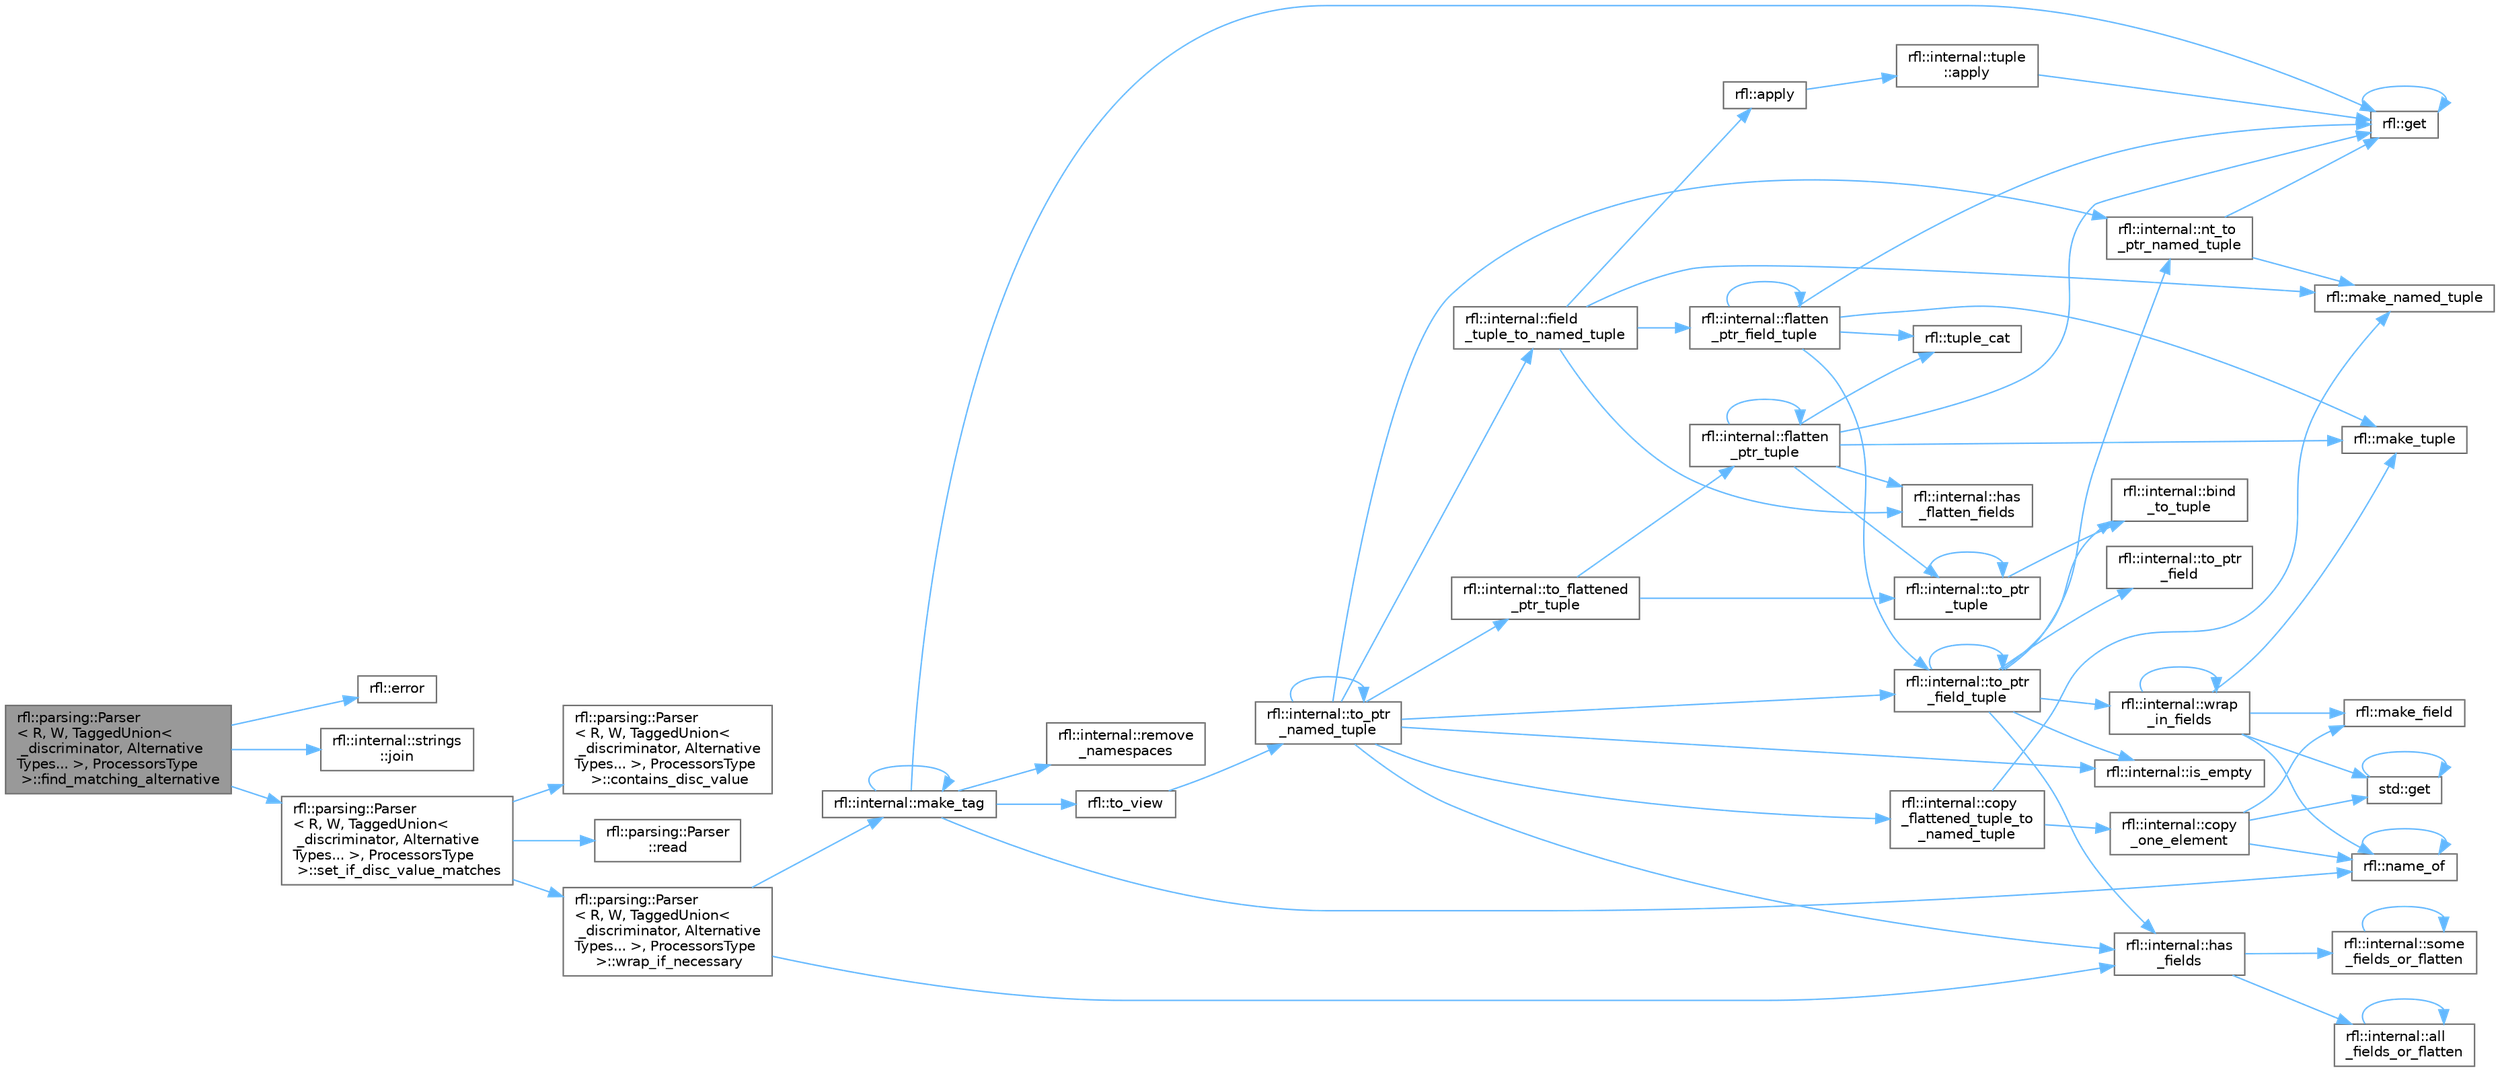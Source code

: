 digraph "rfl::parsing::Parser&lt; R, W, TaggedUnion&lt; _discriminator, AlternativeTypes... &gt;, ProcessorsType &gt;::find_matching_alternative"
{
 // LATEX_PDF_SIZE
  bgcolor="transparent";
  edge [fontname=Helvetica,fontsize=10,labelfontname=Helvetica,labelfontsize=10];
  node [fontname=Helvetica,fontsize=10,shape=box,height=0.2,width=0.4];
  rankdir="LR";
  Node1 [id="Node000001",label="rfl::parsing::Parser\l\< R, W, TaggedUnion\<\l _discriminator, Alternative\lTypes... \>, ProcessorsType\l \>::find_matching_alternative",height=0.2,width=0.4,color="gray40", fillcolor="grey60", style="filled", fontcolor="black",tooltip=" "];
  Node1 -> Node2 [id="edge70_Node000001_Node000002",color="steelblue1",style="solid",tooltip=" "];
  Node2 [id="Node000002",label="rfl::error",height=0.2,width=0.4,color="grey40", fillcolor="white", style="filled",URL="$namespacerfl.html#a6625864c6c297dfdc3d3c3ee3181dd8c",tooltip="Shorthand for unexpected error."];
  Node1 -> Node3 [id="edge71_Node000001_Node000003",color="steelblue1",style="solid",tooltip=" "];
  Node3 [id="Node000003",label="rfl::internal::strings\l::join",height=0.2,width=0.4,color="grey40", fillcolor="white", style="filled",URL="$namespacerfl_1_1internal_1_1strings.html#adbdcf690d9abb5526bb102eaadf5379f",tooltip="Joins a series of strings."];
  Node1 -> Node4 [id="edge72_Node000001_Node000004",color="steelblue1",style="solid",tooltip=" "];
  Node4 [id="Node000004",label="rfl::parsing::Parser\l\< R, W, TaggedUnion\<\l _discriminator, Alternative\lTypes... \>, ProcessorsType\l \>::set_if_disc_value_matches",height=0.2,width=0.4,color="grey40", fillcolor="white", style="filled",URL="$structrfl_1_1parsing_1_1_parser_3_01_r_00_01_w_00_01_tagged_union_3_01__discriminator_00_01_alte4e1a033ba4468c4ec6830fdcddf9fe2f.html#ab467dd921afdbe35c1674d675412a583",tooltip=" "];
  Node4 -> Node5 [id="edge73_Node000004_Node000005",color="steelblue1",style="solid",tooltip=" "];
  Node5 [id="Node000005",label="rfl::parsing::Parser\l\< R, W, TaggedUnion\<\l _discriminator, Alternative\lTypes... \>, ProcessorsType\l \>::contains_disc_value",height=0.2,width=0.4,color="grey40", fillcolor="white", style="filled",URL="$structrfl_1_1parsing_1_1_parser_3_01_r_00_01_w_00_01_tagged_union_3_01__discriminator_00_01_alte4e1a033ba4468c4ec6830fdcddf9fe2f.html#ad698d0118ea02f4f5224daa8f9ac3d01",tooltip=" "];
  Node4 -> Node6 [id="edge74_Node000004_Node000006",color="steelblue1",style="solid",tooltip=" "];
  Node6 [id="Node000006",label="rfl::parsing::Parser\l::read",height=0.2,width=0.4,color="grey40", fillcolor="white", style="filled",URL="$structrfl_1_1parsing_1_1_parser.html#a905ccbbb3adb81bb18d9109df6613b72",tooltip="Expresses the variables as type T."];
  Node4 -> Node7 [id="edge75_Node000004_Node000007",color="steelblue1",style="solid",tooltip=" "];
  Node7 [id="Node000007",label="rfl::parsing::Parser\l\< R, W, TaggedUnion\<\l _discriminator, Alternative\lTypes... \>, ProcessorsType\l \>::wrap_if_necessary",height=0.2,width=0.4,color="grey40", fillcolor="white", style="filled",URL="$structrfl_1_1parsing_1_1_parser_3_01_r_00_01_w_00_01_tagged_union_3_01__discriminator_00_01_alte4e1a033ba4468c4ec6830fdcddf9fe2f.html#a13e647357ac20f534b3ac23b06596fd7",tooltip=" "];
  Node7 -> Node8 [id="edge76_Node000007_Node000008",color="steelblue1",style="solid",tooltip=" "];
  Node8 [id="Node000008",label="rfl::internal::has\l_fields",height=0.2,width=0.4,color="grey40", fillcolor="white", style="filled",URL="$namespacerfl_1_1internal.html#a4bf6ff2224c907a5df21f524e650fd17",tooltip=" "];
  Node8 -> Node9 [id="edge77_Node000008_Node000009",color="steelblue1",style="solid",tooltip=" "];
  Node9 [id="Node000009",label="rfl::internal::all\l_fields_or_flatten",height=0.2,width=0.4,color="grey40", fillcolor="white", style="filled",URL="$namespacerfl_1_1internal.html#a012b9c8f5d6103eb084598eca9f9f631",tooltip=" "];
  Node9 -> Node9 [id="edge78_Node000009_Node000009",color="steelblue1",style="solid",tooltip=" "];
  Node8 -> Node10 [id="edge79_Node000008_Node000010",color="steelblue1",style="solid",tooltip=" "];
  Node10 [id="Node000010",label="rfl::internal::some\l_fields_or_flatten",height=0.2,width=0.4,color="grey40", fillcolor="white", style="filled",URL="$namespacerfl_1_1internal.html#a71c929c1a514d827549eb15d4355de92",tooltip=" "];
  Node10 -> Node10 [id="edge80_Node000010_Node000010",color="steelblue1",style="solid",tooltip=" "];
  Node7 -> Node11 [id="edge81_Node000007_Node000011",color="steelblue1",style="solid",tooltip=" "];
  Node11 [id="Node000011",label="rfl::internal::make_tag",height=0.2,width=0.4,color="grey40", fillcolor="white", style="filled",URL="$namespacerfl_1_1internal.html#a8cabf11490ea59196c2ddb82b46ae23f",tooltip=" "];
  Node11 -> Node12 [id="edge82_Node000011_Node000012",color="steelblue1",style="solid",tooltip=" "];
  Node12 [id="Node000012",label="rfl::get",height=0.2,width=0.4,color="grey40", fillcolor="white", style="filled",URL="$namespacerfl.html#ac379420409251e5a3c0bea4a701daf0a",tooltip="Gets a field by index."];
  Node12 -> Node12 [id="edge83_Node000012_Node000012",color="steelblue1",style="solid",tooltip=" "];
  Node11 -> Node11 [id="edge84_Node000011_Node000011",color="steelblue1",style="solid",tooltip=" "];
  Node11 -> Node13 [id="edge85_Node000011_Node000013",color="steelblue1",style="solid",tooltip=" "];
  Node13 [id="Node000013",label="rfl::name_of",height=0.2,width=0.4,color="grey40", fillcolor="white", style="filled",URL="$namespacerfl.html#a90efd0c5575582354c25333fa30a8013",tooltip="Helper function to retrieve a name at compile time."];
  Node13 -> Node13 [id="edge86_Node000013_Node000013",color="steelblue1",style="solid",tooltip=" "];
  Node11 -> Node14 [id="edge87_Node000011_Node000014",color="steelblue1",style="solid",tooltip=" "];
  Node14 [id="Node000014",label="rfl::internal::remove\l_namespaces",height=0.2,width=0.4,color="grey40", fillcolor="white", style="filled",URL="$namespacerfl_1_1internal.html#ab077683f0a9736c592e4e2a921a808b6",tooltip=" "];
  Node11 -> Node15 [id="edge88_Node000011_Node000015",color="steelblue1",style="solid",tooltip=" "];
  Node15 [id="Node000015",label="rfl::to_view",height=0.2,width=0.4,color="grey40", fillcolor="white", style="filled",URL="$namespacerfl.html#a6d13127a52ba17e9fb281ddb39b5f220",tooltip=" "];
  Node15 -> Node16 [id="edge89_Node000015_Node000016",color="steelblue1",style="solid",tooltip=" "];
  Node16 [id="Node000016",label="rfl::internal::to_ptr\l_named_tuple",height=0.2,width=0.4,color="grey40", fillcolor="white", style="filled",URL="$namespacerfl_1_1internal.html#a19594a7d66a271a8f893f2170217e299",tooltip=" "];
  Node16 -> Node17 [id="edge90_Node000016_Node000017",color="steelblue1",style="solid",tooltip=" "];
  Node17 [id="Node000017",label="rfl::internal::copy\l_flattened_tuple_to\l_named_tuple",height=0.2,width=0.4,color="grey40", fillcolor="white", style="filled",URL="$namespacerfl_1_1internal.html#aa4d84e91c691523bdf3dbf8832cba64c",tooltip=" "];
  Node17 -> Node18 [id="edge91_Node000017_Node000018",color="steelblue1",style="solid",tooltip=" "];
  Node18 [id="Node000018",label="rfl::internal::copy\l_one_element",height=0.2,width=0.4,color="grey40", fillcolor="white", style="filled",URL="$namespacerfl_1_1internal.html#a8a566443d85dd9fc0f2e6e4ae131ed55",tooltip=" "];
  Node18 -> Node19 [id="edge92_Node000018_Node000019",color="steelblue1",style="solid",tooltip=" "];
  Node19 [id="Node000019",label="std::get",height=0.2,width=0.4,color="grey40", fillcolor="white", style="filled",URL="$namespacestd.html#aae41d8280b7ccc3f0e0a0be2dab21c8f",tooltip="Gets an element by index."];
  Node19 -> Node19 [id="edge93_Node000019_Node000019",color="steelblue1",style="solid",tooltip=" "];
  Node18 -> Node20 [id="edge94_Node000018_Node000020",color="steelblue1",style="solid",tooltip=" "];
  Node20 [id="Node000020",label="rfl::make_field",height=0.2,width=0.4,color="grey40", fillcolor="white", style="filled",URL="$namespacerfl.html#afb5f68a22d5b6a42a5b4477c35559ce9",tooltip=" "];
  Node18 -> Node13 [id="edge95_Node000018_Node000013",color="steelblue1",style="solid",tooltip=" "];
  Node17 -> Node21 [id="edge96_Node000017_Node000021",color="steelblue1",style="solid",tooltip=" "];
  Node21 [id="Node000021",label="rfl::make_named_tuple",height=0.2,width=0.4,color="grey40", fillcolor="white", style="filled",URL="$namespacerfl.html#a19523aa875e6c36af474a97f28ed4002",tooltip="Explicit overload for creating empty named tuples."];
  Node16 -> Node22 [id="edge97_Node000016_Node000022",color="steelblue1",style="solid",tooltip=" "];
  Node22 [id="Node000022",label="rfl::internal::field\l_tuple_to_named_tuple",height=0.2,width=0.4,color="grey40", fillcolor="white", style="filled",URL="$namespacerfl_1_1internal.html#a923e1c7faefca7c7af6ec3d7aecccba0",tooltip=" "];
  Node22 -> Node23 [id="edge98_Node000022_Node000023",color="steelblue1",style="solid",tooltip=" "];
  Node23 [id="Node000023",label="rfl::apply",height=0.2,width=0.4,color="grey40", fillcolor="white", style="filled",URL="$namespacerfl.html#aaa94742afd7fde0d6d6cc59ae6d92989",tooltip=" "];
  Node23 -> Node24 [id="edge99_Node000023_Node000024",color="steelblue1",style="solid",tooltip=" "];
  Node24 [id="Node000024",label="rfl::internal::tuple\l::apply",height=0.2,width=0.4,color="grey40", fillcolor="white", style="filled",URL="$namespacerfl_1_1internal_1_1tuple.html#a5fe21ddba2943f200bc6c6e4d8d34e54",tooltip=" "];
  Node24 -> Node12 [id="edge100_Node000024_Node000012",color="steelblue1",style="solid",tooltip=" "];
  Node22 -> Node25 [id="edge101_Node000022_Node000025",color="steelblue1",style="solid",tooltip=" "];
  Node25 [id="Node000025",label="rfl::internal::flatten\l_ptr_field_tuple",height=0.2,width=0.4,color="grey40", fillcolor="white", style="filled",URL="$namespacerfl_1_1internal.html#ae729ffba37ab19a6426f80c6ef26e2d6",tooltip=" "];
  Node25 -> Node25 [id="edge102_Node000025_Node000025",color="steelblue1",style="solid",tooltip=" "];
  Node25 -> Node12 [id="edge103_Node000025_Node000012",color="steelblue1",style="solid",tooltip=" "];
  Node25 -> Node26 [id="edge104_Node000025_Node000026",color="steelblue1",style="solid",tooltip=" "];
  Node26 [id="Node000026",label="rfl::make_tuple",height=0.2,width=0.4,color="grey40", fillcolor="white", style="filled",URL="$namespacerfl.html#ac71a9ec8b4d8fd347719083ec38c00f9",tooltip=" "];
  Node25 -> Node27 [id="edge105_Node000025_Node000027",color="steelblue1",style="solid",tooltip=" "];
  Node27 [id="Node000027",label="rfl::internal::to_ptr\l_field_tuple",height=0.2,width=0.4,color="grey40", fillcolor="white", style="filled",URL="$namespacerfl_1_1internal.html#a4c5ce682ef0d85a0edc5fc36074815d2",tooltip=" "];
  Node27 -> Node28 [id="edge106_Node000027_Node000028",color="steelblue1",style="solid",tooltip=" "];
  Node28 [id="Node000028",label="rfl::internal::bind\l_to_tuple",height=0.2,width=0.4,color="grey40", fillcolor="white", style="filled",URL="$namespacerfl_1_1internal.html#aaccfbbd07ded0a84498cea052cb3d443",tooltip=" "];
  Node27 -> Node8 [id="edge107_Node000027_Node000008",color="steelblue1",style="solid",tooltip=" "];
  Node27 -> Node29 [id="edge108_Node000027_Node000029",color="steelblue1",style="solid",tooltip=" "];
  Node29 [id="Node000029",label="rfl::internal::is_empty",height=0.2,width=0.4,color="grey40", fillcolor="white", style="filled",URL="$namespacerfl_1_1internal.html#a818161434e9e7892d403a7c92d7268fe",tooltip=" "];
  Node27 -> Node30 [id="edge109_Node000027_Node000030",color="steelblue1",style="solid",tooltip=" "];
  Node30 [id="Node000030",label="rfl::internal::nt_to\l_ptr_named_tuple",height=0.2,width=0.4,color="grey40", fillcolor="white", style="filled",URL="$namespacerfl_1_1internal.html#a444ef522c6d66572aa5cd3ccde829885",tooltip=" "];
  Node30 -> Node12 [id="edge110_Node000030_Node000012",color="steelblue1",style="solid",tooltip=" "];
  Node30 -> Node21 [id="edge111_Node000030_Node000021",color="steelblue1",style="solid",tooltip=" "];
  Node27 -> Node31 [id="edge112_Node000027_Node000031",color="steelblue1",style="solid",tooltip=" "];
  Node31 [id="Node000031",label="rfl::internal::to_ptr\l_field",height=0.2,width=0.4,color="grey40", fillcolor="white", style="filled",URL="$namespacerfl_1_1internal.html#ab7e2b5fa9d320f0c9a301fbe22ebc677",tooltip=" "];
  Node27 -> Node27 [id="edge113_Node000027_Node000027",color="steelblue1",style="solid",tooltip=" "];
  Node27 -> Node32 [id="edge114_Node000027_Node000032",color="steelblue1",style="solid",tooltip=" "];
  Node32 [id="Node000032",label="rfl::internal::wrap\l_in_fields",height=0.2,width=0.4,color="grey40", fillcolor="white", style="filled",URL="$namespacerfl_1_1internal.html#a75a4f615c45abce17e710e72514498d7",tooltip=" "];
  Node32 -> Node19 [id="edge115_Node000032_Node000019",color="steelblue1",style="solid",tooltip=" "];
  Node32 -> Node20 [id="edge116_Node000032_Node000020",color="steelblue1",style="solid",tooltip=" "];
  Node32 -> Node26 [id="edge117_Node000032_Node000026",color="steelblue1",style="solid",tooltip=" "];
  Node32 -> Node13 [id="edge118_Node000032_Node000013",color="steelblue1",style="solid",tooltip=" "];
  Node32 -> Node32 [id="edge119_Node000032_Node000032",color="steelblue1",style="solid",tooltip=" "];
  Node25 -> Node33 [id="edge120_Node000025_Node000033",color="steelblue1",style="solid",tooltip=" "];
  Node33 [id="Node000033",label="rfl::tuple_cat",height=0.2,width=0.4,color="grey40", fillcolor="white", style="filled",URL="$namespacerfl.html#ad4738e8acd2a03b1b2b01c6caa6b27e9",tooltip=" "];
  Node22 -> Node34 [id="edge121_Node000022_Node000034",color="steelblue1",style="solid",tooltip=" "];
  Node34 [id="Node000034",label="rfl::internal::has\l_flatten_fields",height=0.2,width=0.4,color="grey40", fillcolor="white", style="filled",URL="$namespacerfl_1_1internal.html#a60f5d02505f61eabff343c2f5e9c7dbe",tooltip=" "];
  Node22 -> Node21 [id="edge122_Node000022_Node000021",color="steelblue1",style="solid",tooltip=" "];
  Node16 -> Node8 [id="edge123_Node000016_Node000008",color="steelblue1",style="solid",tooltip=" "];
  Node16 -> Node29 [id="edge124_Node000016_Node000029",color="steelblue1",style="solid",tooltip=" "];
  Node16 -> Node30 [id="edge125_Node000016_Node000030",color="steelblue1",style="solid",tooltip=" "];
  Node16 -> Node35 [id="edge126_Node000016_Node000035",color="steelblue1",style="solid",tooltip=" "];
  Node35 [id="Node000035",label="rfl::internal::to_flattened\l_ptr_tuple",height=0.2,width=0.4,color="grey40", fillcolor="white", style="filled",URL="$namespacerfl_1_1internal.html#abe898ac2971112070bfbcc91def971d6",tooltip=" "];
  Node35 -> Node36 [id="edge127_Node000035_Node000036",color="steelblue1",style="solid",tooltip=" "];
  Node36 [id="Node000036",label="rfl::internal::flatten\l_ptr_tuple",height=0.2,width=0.4,color="grey40", fillcolor="white", style="filled",URL="$namespacerfl_1_1internal.html#a3a901d356d0602482acd2f0861f8b472",tooltip=" "];
  Node36 -> Node36 [id="edge128_Node000036_Node000036",color="steelblue1",style="solid",tooltip=" "];
  Node36 -> Node12 [id="edge129_Node000036_Node000012",color="steelblue1",style="solid",tooltip=" "];
  Node36 -> Node34 [id="edge130_Node000036_Node000034",color="steelblue1",style="solid",tooltip=" "];
  Node36 -> Node26 [id="edge131_Node000036_Node000026",color="steelblue1",style="solid",tooltip=" "];
  Node36 -> Node37 [id="edge132_Node000036_Node000037",color="steelblue1",style="solid",tooltip=" "];
  Node37 [id="Node000037",label="rfl::internal::to_ptr\l_tuple",height=0.2,width=0.4,color="grey40", fillcolor="white", style="filled",URL="$namespacerfl_1_1internal.html#a3a36b92d743023e52d9ba1b74cc5fbd1",tooltip=" "];
  Node37 -> Node28 [id="edge133_Node000037_Node000028",color="steelblue1",style="solid",tooltip=" "];
  Node37 -> Node37 [id="edge134_Node000037_Node000037",color="steelblue1",style="solid",tooltip=" "];
  Node36 -> Node33 [id="edge135_Node000036_Node000033",color="steelblue1",style="solid",tooltip=" "];
  Node35 -> Node37 [id="edge136_Node000035_Node000037",color="steelblue1",style="solid",tooltip=" "];
  Node16 -> Node27 [id="edge137_Node000016_Node000027",color="steelblue1",style="solid",tooltip=" "];
  Node16 -> Node16 [id="edge138_Node000016_Node000016",color="steelblue1",style="solid",tooltip=" "];
}
